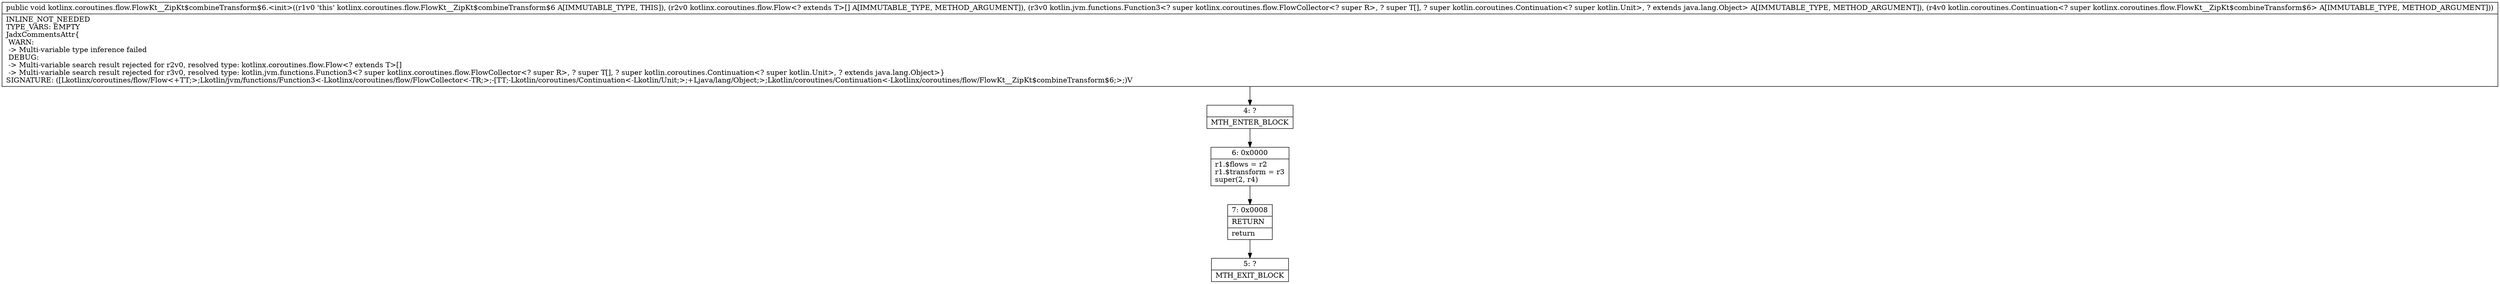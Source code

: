 digraph "CFG forkotlinx.coroutines.flow.FlowKt__ZipKt$combineTransform$6.\<init\>([Lkotlinx\/coroutines\/flow\/Flow;Lkotlin\/jvm\/functions\/Function3;Lkotlin\/coroutines\/Continuation;)V" {
Node_4 [shape=record,label="{4\:\ ?|MTH_ENTER_BLOCK\l}"];
Node_6 [shape=record,label="{6\:\ 0x0000|r1.$flows = r2\lr1.$transform = r3\lsuper(2, r4)\l}"];
Node_7 [shape=record,label="{7\:\ 0x0008|RETURN\l|return\l}"];
Node_5 [shape=record,label="{5\:\ ?|MTH_EXIT_BLOCK\l}"];
MethodNode[shape=record,label="{public void kotlinx.coroutines.flow.FlowKt__ZipKt$combineTransform$6.\<init\>((r1v0 'this' kotlinx.coroutines.flow.FlowKt__ZipKt$combineTransform$6 A[IMMUTABLE_TYPE, THIS]), (r2v0 kotlinx.coroutines.flow.Flow\<? extends T\>[] A[IMMUTABLE_TYPE, METHOD_ARGUMENT]), (r3v0 kotlin.jvm.functions.Function3\<? super kotlinx.coroutines.flow.FlowCollector\<? super R\>, ? super T[], ? super kotlin.coroutines.Continuation\<? super kotlin.Unit\>, ? extends java.lang.Object\> A[IMMUTABLE_TYPE, METHOD_ARGUMENT]), (r4v0 kotlin.coroutines.Continuation\<? super kotlinx.coroutines.flow.FlowKt__ZipKt$combineTransform$6\> A[IMMUTABLE_TYPE, METHOD_ARGUMENT]))  | INLINE_NOT_NEEDED\lTYPE_VARS: EMPTY\lJadxCommentsAttr\{\l WARN: \l \-\> Multi\-variable type inference failed\l DEBUG: \l \-\> Multi\-variable search result rejected for r2v0, resolved type: kotlinx.coroutines.flow.Flow\<? extends T\>[]\l \-\> Multi\-variable search result rejected for r3v0, resolved type: kotlin.jvm.functions.Function3\<? super kotlinx.coroutines.flow.FlowCollector\<? super R\>, ? super T[], ? super kotlin.coroutines.Continuation\<? super kotlin.Unit\>, ? extends java.lang.Object\>\}\lSIGNATURE: ([Lkotlinx\/coroutines\/flow\/Flow\<+TT;\>;Lkotlin\/jvm\/functions\/Function3\<\-Lkotlinx\/coroutines\/flow\/FlowCollector\<\-TR;\>;\-[TT;\-Lkotlin\/coroutines\/Continuation\<\-Lkotlin\/Unit;\>;+Ljava\/lang\/Object;\>;Lkotlin\/coroutines\/Continuation\<\-Lkotlinx\/coroutines\/flow\/FlowKt__ZipKt$combineTransform$6;\>;)V\l}"];
MethodNode -> Node_4;Node_4 -> Node_6;
Node_6 -> Node_7;
Node_7 -> Node_5;
}

